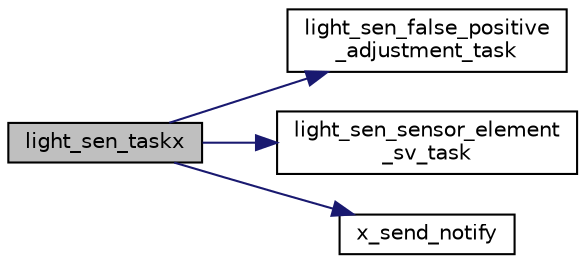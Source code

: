 digraph "light_sen_taskx"
{
 // INTERACTIVE_SVG=YES
  edge [fontname="Helvetica",fontsize="10",labelfontname="Helvetica",labelfontsize="10"];
  node [fontname="Helvetica",fontsize="10",shape=record];
  rankdir="LR";
  Node1 [label="light_sen_taskx",height=0.2,width=0.4,color="black", fillcolor="grey75", style="filled", fontcolor="black"];
  Node1 -> Node2 [color="midnightblue",fontsize="10",style="solid",fontname="Helvetica"];
  Node2 [label="light_sen_false_positive\l_adjustment_task",height=0.2,width=0.4,color="black", fillcolor="white", style="filled",URL="$dd/d32/a00041.html#a05bd338db50fc948cf13db4f250894da",tooltip="checks the number of false positives within supervision (100ms | 5 cycle) time window ..."];
  Node1 -> Node3 [color="midnightblue",fontsize="10",style="solid",fontname="Helvetica"];
  Node3 [label="light_sen_sensor_element\l_sv_task",height=0.2,width=0.4,color="black", fillcolor="white", style="filled",URL="$dd/d32/a00041.html#ae68a20cad10654012eae75a1941f53db",tooltip="Supervises light sensors element by measuring sensor respond for different illumination level..."];
  Node1 -> Node4 [color="midnightblue",fontsize="10",style="solid",fontname="Helvetica"];
  Node4 [label="x_send_notify",height=0.2,width=0.4,color="black", fillcolor="white", style="filled",URL="$d5/d79/a00030.html#ae17b0bb16da3c471bb6074bb4c4d0fee",tooltip="OS notification processing request. "];
}
